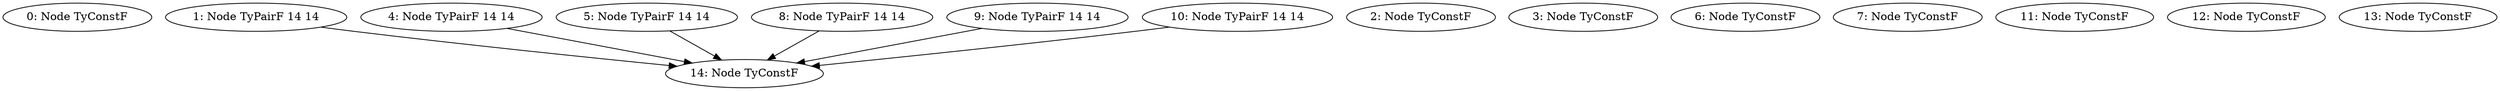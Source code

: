 digraph 
{
  "0" [label="0: Node TyConstF"]
  "1" [label="1: Node TyPairF 14 14"]
  "2" [label="2: Node TyConstF"]
  "3" [label="3: Node TyConstF"]
  "4" [label="4: Node TyPairF 14 14"]
  "5" [label="5: Node TyPairF 14 14"]
  "6" [label="6: Node TyConstF"]
  "7" [label="7: Node TyConstF"]
  "8" [label="8: Node TyPairF 14 14"]
  "9" [label="9: Node TyPairF 14 14"]
  "10" [label="10: Node TyPairF 14 14"]
  "11" [label="11: Node TyConstF"]
  "12" [label="12: Node TyConstF"]
  "13" [label="13: Node TyConstF"]
  "14" [label="14: Node TyConstF"]
  "1" -> "14"
  "4" -> "14"
  "5" -> "14"
  "8" -> "14"
  "9" -> "14"
  "10" -> "14"
}
